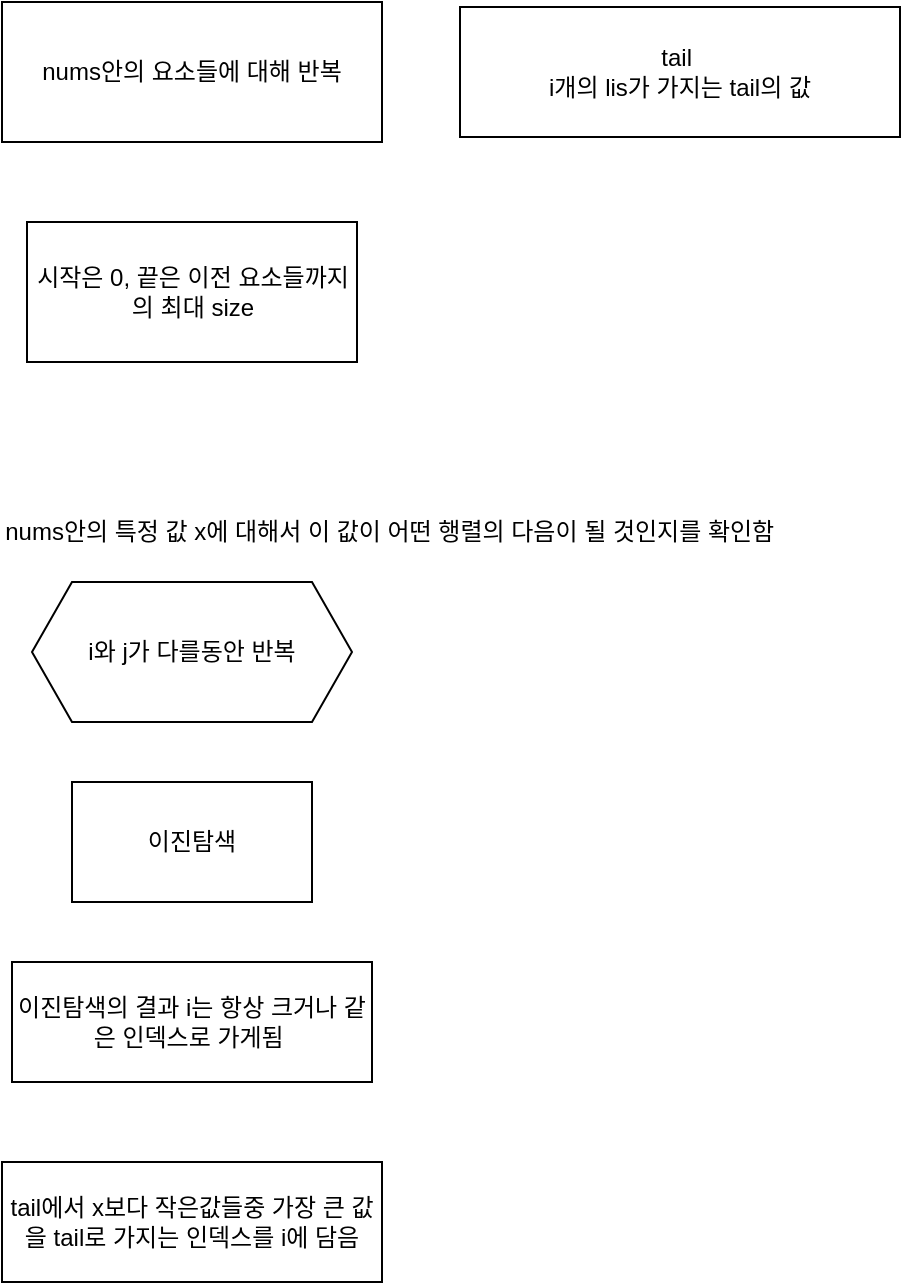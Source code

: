 <mxfile version="22.1.16" type="device">
  <diagram name="페이지-1" id="fCgYI9Y-aI1nZBu8ECgn">
    <mxGraphModel dx="908" dy="893" grid="1" gridSize="10" guides="1" tooltips="1" connect="1" arrows="1" fold="1" page="1" pageScale="1" pageWidth="827" pageHeight="1169" math="0" shadow="0">
      <root>
        <mxCell id="0" />
        <mxCell id="1" parent="0" />
        <mxCell id="LlWnorEXWVkS8IXVhULt-1" value="nums안의 요소들에 대해 반복" style="whiteSpace=wrap;html=1;" vertex="1" parent="1">
          <mxGeometry x="120" y="90" width="190" height="70" as="geometry" />
        </mxCell>
        <mxCell id="LlWnorEXWVkS8IXVhULt-4" value="시작은 0, 끝은 이전 요소들까지의 최대 size" style="whiteSpace=wrap;html=1;" vertex="1" parent="1">
          <mxGeometry x="132.5" y="200" width="165" height="70" as="geometry" />
        </mxCell>
        <mxCell id="LlWnorEXWVkS8IXVhULt-5" value="i와 j가 다를동안 반복" style="shape=hexagon;perimeter=hexagonPerimeter2;whiteSpace=wrap;html=1;fixedSize=1;" vertex="1" parent="1">
          <mxGeometry x="135" y="380" width="160" height="70" as="geometry" />
        </mxCell>
        <mxCell id="LlWnorEXWVkS8IXVhULt-6" value="nums안의 특정 값 x에 대해서 이 값이 어떤 행렬의 다음이 될 것인지를 확인함&amp;nbsp;" style="text;html=1;align=center;verticalAlign=middle;resizable=0;points=[];autosize=1;strokeColor=none;fillColor=none;" vertex="1" parent="1">
          <mxGeometry x="120" y="340" width="390" height="30" as="geometry" />
        </mxCell>
        <mxCell id="LlWnorEXWVkS8IXVhULt-7" value="이진탐색" style="whiteSpace=wrap;html=1;" vertex="1" parent="1">
          <mxGeometry x="155" y="480" width="120" height="60" as="geometry" />
        </mxCell>
        <mxCell id="LlWnorEXWVkS8IXVhULt-8" value="이진탐색의 결과 i는 항상 크거나 같은 인덱스로 가게됨&amp;nbsp;" style="whiteSpace=wrap;html=1;" vertex="1" parent="1">
          <mxGeometry x="125" y="570" width="180" height="60" as="geometry" />
        </mxCell>
        <mxCell id="LlWnorEXWVkS8IXVhULt-9" value="tail에서 x보다 작은값들중 가장 큰 값을 tail로 가지는 인덱스를 i에 담음" style="whiteSpace=wrap;html=1;" vertex="1" parent="1">
          <mxGeometry x="120" y="670" width="190" height="60" as="geometry" />
        </mxCell>
        <mxCell id="LlWnorEXWVkS8IXVhULt-10" value="tail&amp;nbsp;&lt;br&gt;i개의 lis가 가지는 tail의 값" style="whiteSpace=wrap;html=1;" vertex="1" parent="1">
          <mxGeometry x="349" y="92.5" width="220" height="65" as="geometry" />
        </mxCell>
      </root>
    </mxGraphModel>
  </diagram>
</mxfile>
